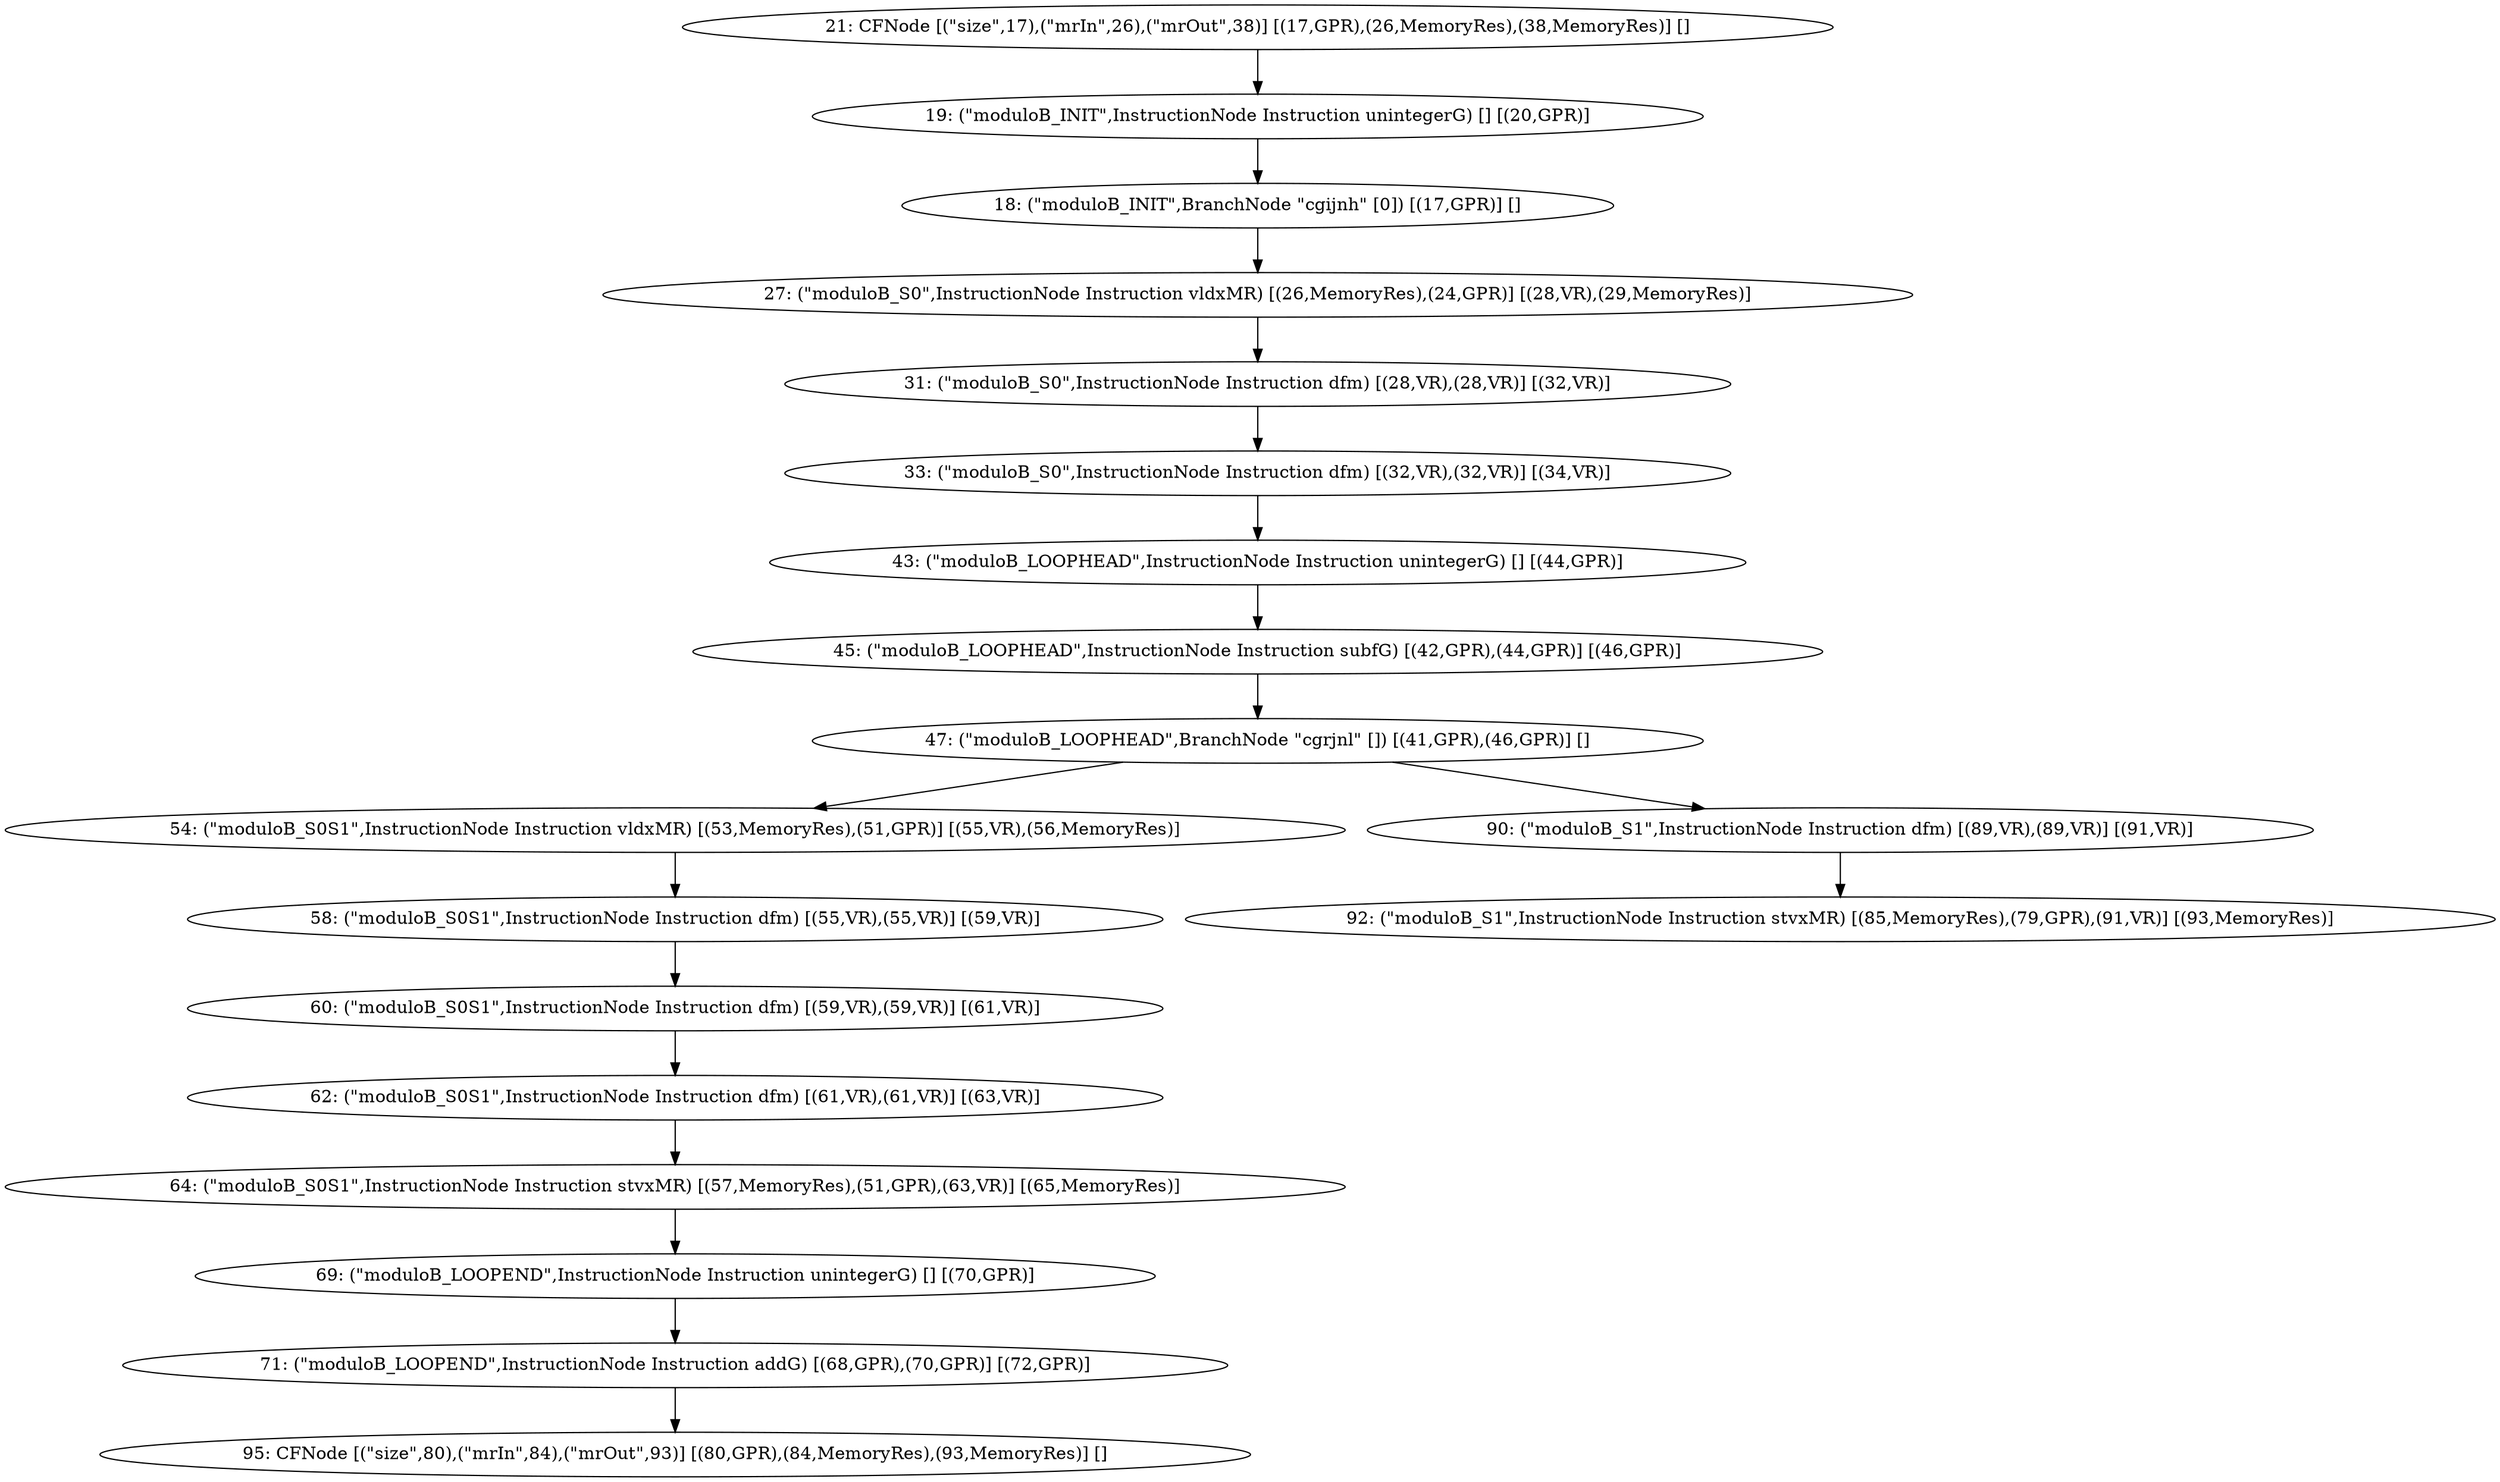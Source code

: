 digraph G {
u18[label="18: (\"moduloB_INIT\",BranchNode \"cgijnh\" [0]) [(17,GPR)] []"];
u19[label="19: (\"moduloB_INIT\",InstructionNode Instruction unintegerG) [] [(20,GPR)]"];
u21[label="21: CFNode [(\"size\",17),(\"mrIn\",26),(\"mrOut\",38)] [(17,GPR),(26,MemoryRes),(38,MemoryRes)] []"];
u27[label="27: (\"moduloB_S0\",InstructionNode Instruction vldxMR) [(26,MemoryRes),(24,GPR)] [(28,VR),(29,MemoryRes)]"];
u31[label="31: (\"moduloB_S0\",InstructionNode Instruction dfm) [(28,VR),(28,VR)] [(32,VR)]"];
u33[label="33: (\"moduloB_S0\",InstructionNode Instruction dfm) [(32,VR),(32,VR)] [(34,VR)]"];
u43[label="43: (\"moduloB_LOOPHEAD\",InstructionNode Instruction unintegerG) [] [(44,GPR)]"];
u45[label="45: (\"moduloB_LOOPHEAD\",InstructionNode Instruction subfG) [(42,GPR),(44,GPR)] [(46,GPR)]"];
u47[label="47: (\"moduloB_LOOPHEAD\",BranchNode \"cgrjnl\" []) [(41,GPR),(46,GPR)] []"];
u54[label="54: (\"moduloB_S0S1\",InstructionNode Instruction vldxMR) [(53,MemoryRes),(51,GPR)] [(55,VR),(56,MemoryRes)]"];
u58[label="58: (\"moduloB_S0S1\",InstructionNode Instruction dfm) [(55,VR),(55,VR)] [(59,VR)]"];
u60[label="60: (\"moduloB_S0S1\",InstructionNode Instruction dfm) [(59,VR),(59,VR)] [(61,VR)]"];
u62[label="62: (\"moduloB_S0S1\",InstructionNode Instruction dfm) [(61,VR),(61,VR)] [(63,VR)]"];
u64[label="64: (\"moduloB_S0S1\",InstructionNode Instruction stvxMR) [(57,MemoryRes),(51,GPR),(63,VR)] [(65,MemoryRes)]"];
u69[label="69: (\"moduloB_LOOPEND\",InstructionNode Instruction unintegerG) [] [(70,GPR)]"];
u71[label="71: (\"moduloB_LOOPEND\",InstructionNode Instruction addG) [(68,GPR),(70,GPR)] [(72,GPR)]"];
u90[label="90: (\"moduloB_S1\",InstructionNode Instruction dfm) [(89,VR),(89,VR)] [(91,VR)]"];
u92[label="92: (\"moduloB_S1\",InstructionNode Instruction stvxMR) [(85,MemoryRes),(79,GPR),(91,VR)] [(93,MemoryRes)]"];
u95[label="95: CFNode [(\"size\",80),(\"mrIn\",84),(\"mrOut\",93)] [(80,GPR),(84,MemoryRes),(93,MemoryRes)] []"];
u18 -> u27[label=""];
u19 -> u18[label=""];
u21 -> u19[label=""];
u27 -> u31[label=""];
u31 -> u33[label=""];
u33 -> u43[label=""];
u43 -> u45[label=""];
u45 -> u47[label=""];
u47 -> u54[label=""];
u47 -> u90[label=""];
u54 -> u58[label=""];
u58 -> u60[label=""];
u60 -> u62[label=""];
u62 -> u64[label=""];
u64 -> u69[label=""];
u69 -> u71[label=""];
u71 -> u95[label=""];
u90 -> u92[label=""];

}
